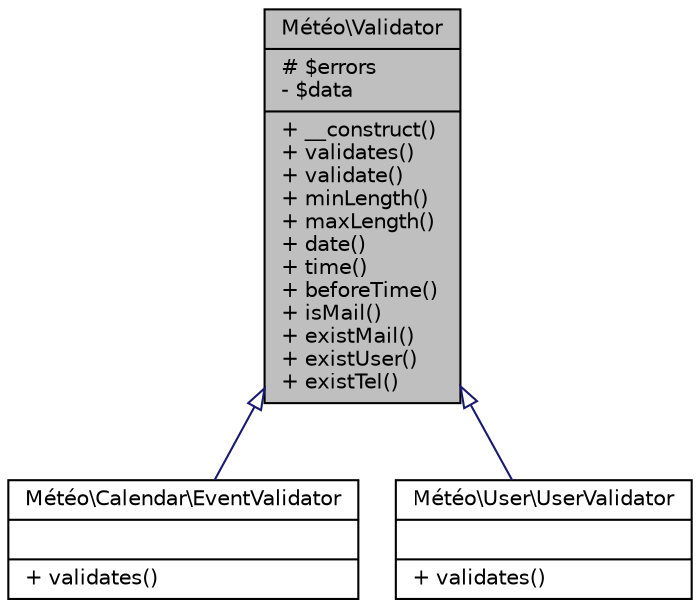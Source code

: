 digraph "Météo\Validator"
{
 // LATEX_PDF_SIZE
  edge [fontname="Helvetica",fontsize="10",labelfontname="Helvetica",labelfontsize="10"];
  node [fontname="Helvetica",fontsize="10",shape=record];
  Node1 [label="{Météo\\Validator\n|# $errors\l- $data\l|+ __construct()\l+ validates()\l+ validate()\l+ minLength()\l+ maxLength()\l+ date()\l+ time()\l+ beforeTime()\l+ isMail()\l+ existMail()\l+ existUser()\l+ existTel()\l}",height=0.2,width=0.4,color="black", fillcolor="grey75", style="filled", fontcolor="black",tooltip=" "];
  Node1 -> Node2 [dir="back",color="midnightblue",fontsize="10",style="solid",arrowtail="onormal",fontname="Helvetica"];
  Node2 [label="{Météo\\Calendar\\EventValidator\n||+ validates()\l}",height=0.2,width=0.4,color="black", fillcolor="white", style="filled",URL="$class_m_xC3_xA9t_xC3_xA9o_1_1_calendar_1_1_event_validator.html",tooltip=" "];
  Node1 -> Node3 [dir="back",color="midnightblue",fontsize="10",style="solid",arrowtail="onormal",fontname="Helvetica"];
  Node3 [label="{Météo\\User\\UserValidator\n||+ validates()\l}",height=0.2,width=0.4,color="black", fillcolor="white", style="filled",URL="$class_m_xC3_xA9t_xC3_xA9o_1_1_user_1_1_user_validator.html",tooltip=" "];
}

